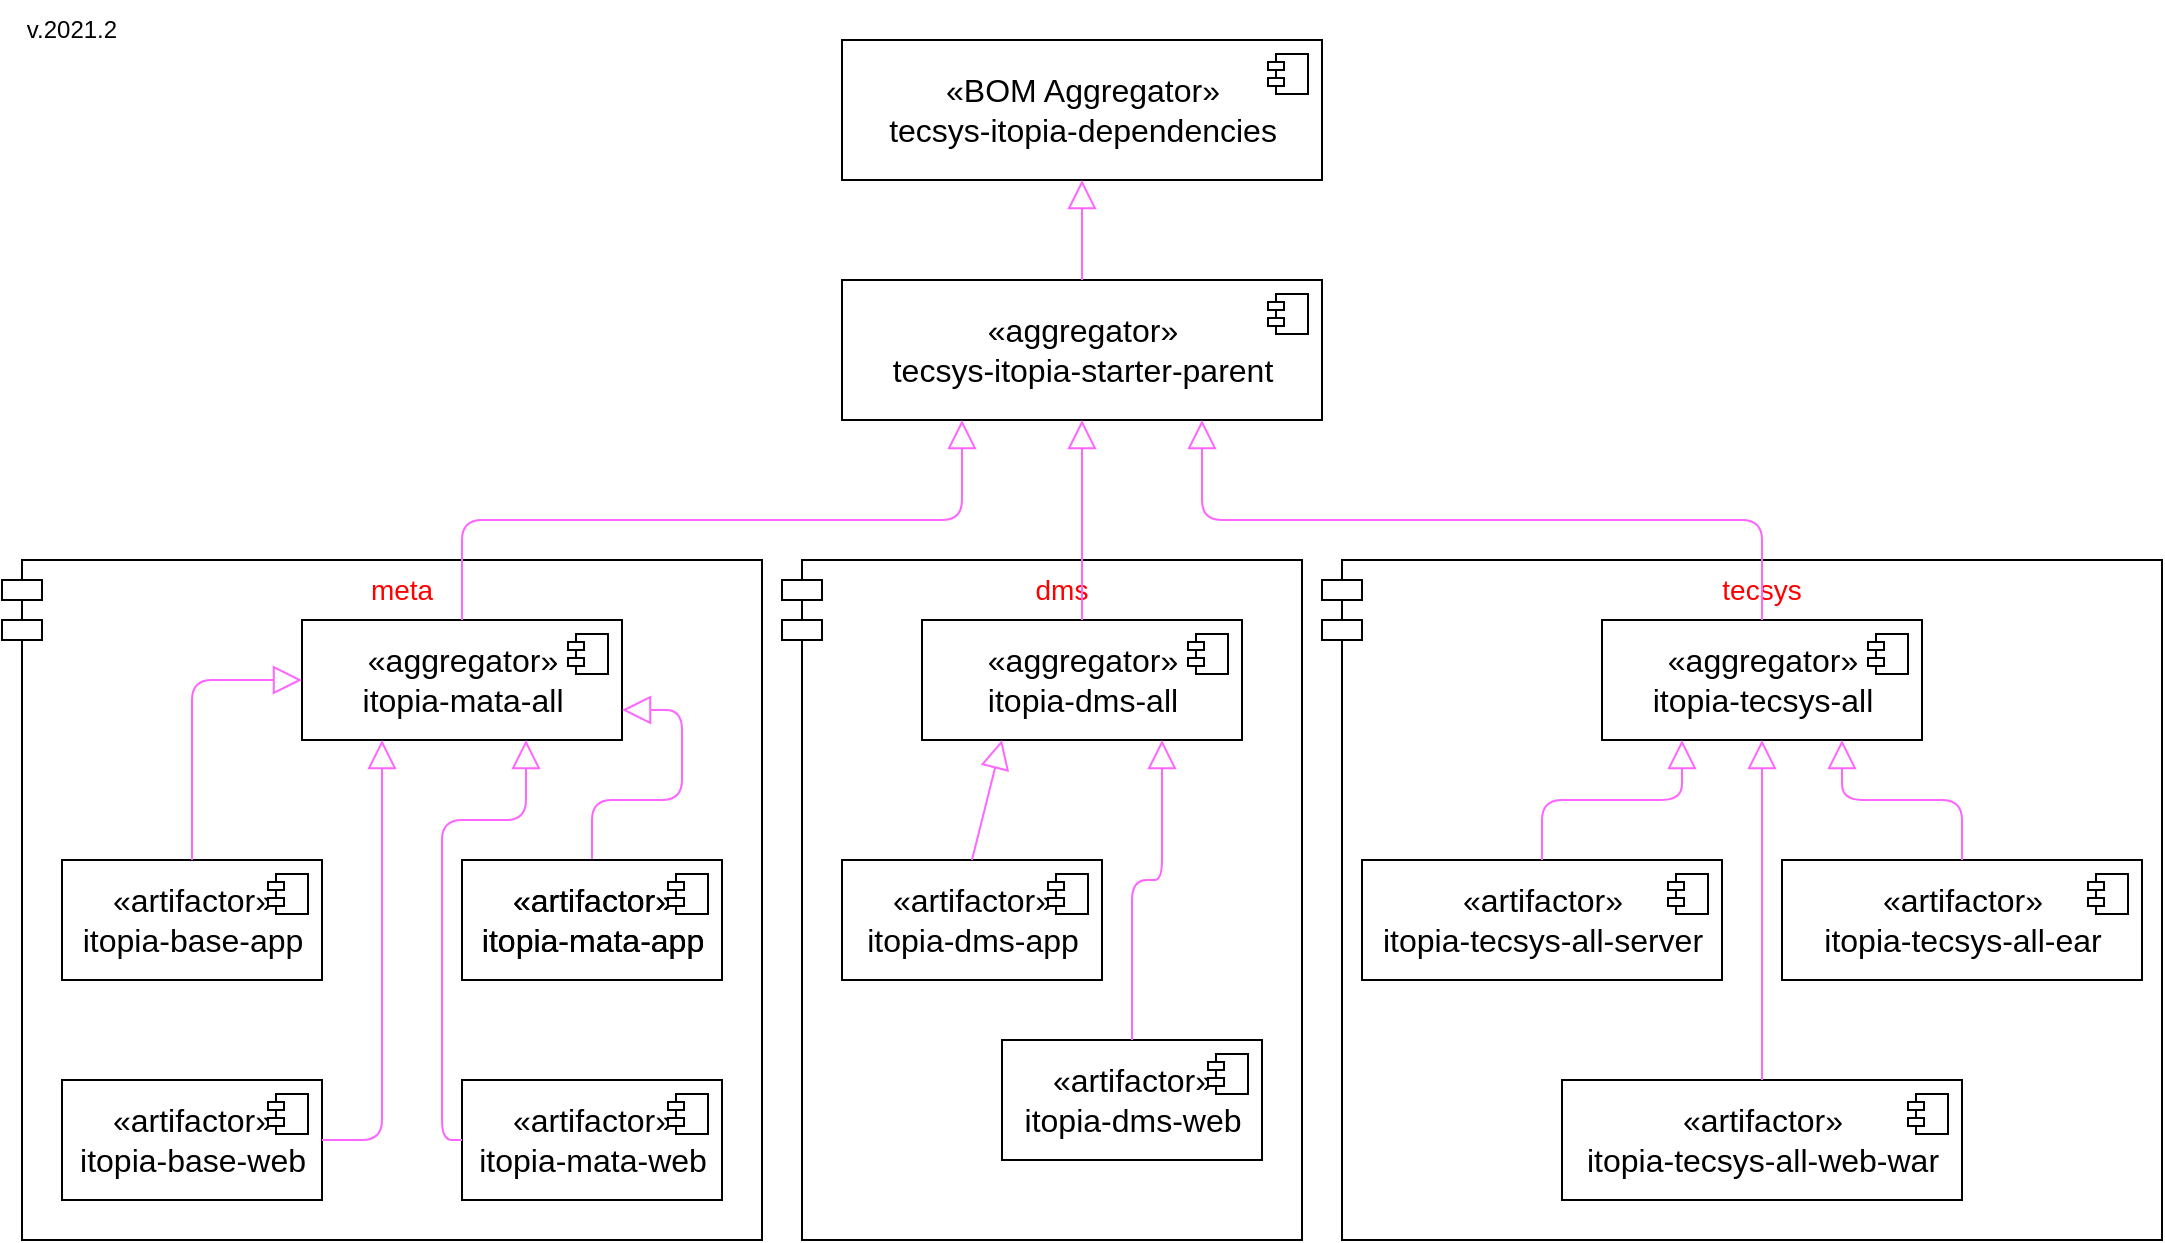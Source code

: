 <mxfile version="14.9.6" type="device"><diagram id="POSiw3sbQpuGDue9NJ8n" name="Page-1"><mxGraphModel dx="1343" dy="823" grid="1" gridSize="10" guides="1" tooltips="1" connect="1" arrows="1" fold="1" page="1" pageScale="1" pageWidth="1100" pageHeight="850" math="0" shadow="0"><root><mxCell id="0"/><mxCell id="1" parent="0"/><mxCell id="XDaR1owSfXNGEUzWIMaf-47" value="tecsys" style="shape=module;align=left;spacingLeft=20;align=center;verticalAlign=top;fontColor=#FF0000;fontSize=14;fillColor=none;" parent="1" vertex="1"><mxGeometry x="670" y="290" width="420" height="340" as="geometry"/></mxCell><mxCell id="XDaR1owSfXNGEUzWIMaf-46" value="dms" style="shape=module;align=left;spacingLeft=20;align=center;verticalAlign=top;fontColor=#FF0000;fontSize=14;fillColor=none;" parent="1" vertex="1"><mxGeometry x="400" y="290" width="260" height="340" as="geometry"/></mxCell><mxCell id="XDaR1owSfXNGEUzWIMaf-45" value="meta" style="shape=module;align=left;spacingLeft=20;align=center;verticalAlign=top;fontColor=#FF0000;fontSize=14;fillColor=none;" parent="1" vertex="1"><mxGeometry x="10" y="290" width="380" height="340" as="geometry"/></mxCell><mxCell id="yIzOo4Fhv0VWqFpPYAjq-1" value="«BOM Aggregator»&lt;br style=&quot;font-size: 16px&quot;&gt;&lt;span style=&quot;font-size: 16px&quot;&gt;tecsys-itopia-dependencies&lt;/span&gt;" style="html=1;dropTarget=0;fontSize=16;fontStyle=0;fillColor=none;" parent="1" vertex="1"><mxGeometry x="430" y="30" width="240" height="70" as="geometry"/></mxCell><mxCell id="yIzOo4Fhv0VWqFpPYAjq-2" value="" style="shape=module;jettyWidth=8;jettyHeight=4;" parent="yIzOo4Fhv0VWqFpPYAjq-1" vertex="1"><mxGeometry x="1" width="20" height="20" relative="1" as="geometry"><mxPoint x="-27" y="7" as="offset"/></mxGeometry></mxCell><mxCell id="XDaR1owSfXNGEUzWIMaf-1" value="«aggregator»&lt;br style=&quot;font-size: 16px&quot;&gt;&lt;span style=&quot;font-size: 16px&quot;&gt;tecsys-itopia-starter-parent&lt;/span&gt;" style="html=1;dropTarget=0;fontSize=16;fontStyle=0;fillColor=none;" parent="1" vertex="1"><mxGeometry x="430" y="150" width="240" height="70" as="geometry"/></mxCell><mxCell id="XDaR1owSfXNGEUzWIMaf-2" value="" style="shape=module;jettyWidth=8;jettyHeight=4;" parent="XDaR1owSfXNGEUzWIMaf-1" vertex="1"><mxGeometry x="1" width="20" height="20" relative="1" as="geometry"><mxPoint x="-27" y="7" as="offset"/></mxGeometry></mxCell><mxCell id="XDaR1owSfXNGEUzWIMaf-4" value="" style="endArrow=block;endFill=0;endSize=12;html=1;strokeColor=#FF66FF;strokeWidth=1;entryX=0.5;entryY=1;entryDx=0;entryDy=0;exitX=0.5;exitY=0;exitDx=0;exitDy=0;" parent="1" source="XDaR1owSfXNGEUzWIMaf-1" target="yIzOo4Fhv0VWqFpPYAjq-1" edge="1"><mxGeometry width="160" relative="1" as="geometry"><mxPoint x="540" y="360" as="sourcePoint"/><mxPoint x="700" y="360" as="targetPoint"/></mxGeometry></mxCell><mxCell id="XDaR1owSfXNGEUzWIMaf-5" value="«aggregator»&lt;br style=&quot;font-size: 16px&quot;&gt;&lt;span style=&quot;font-size: 16px&quot;&gt;itopia-mata-all&lt;/span&gt;" style="html=1;dropTarget=0;fontSize=16;fontStyle=0;fillColor=none;" parent="1" vertex="1"><mxGeometry x="160" y="320" width="160" height="60" as="geometry"/></mxCell><mxCell id="XDaR1owSfXNGEUzWIMaf-6" value="" style="shape=module;jettyWidth=8;jettyHeight=4;" parent="XDaR1owSfXNGEUzWIMaf-5" vertex="1"><mxGeometry x="1" width="20" height="20" relative="1" as="geometry"><mxPoint x="-27" y="7" as="offset"/></mxGeometry></mxCell><mxCell id="XDaR1owSfXNGEUzWIMaf-7" value="«aggregator»&lt;br style=&quot;font-size: 16px&quot;&gt;&lt;span style=&quot;font-size: 16px&quot;&gt;itopia-dms-all&lt;/span&gt;" style="html=1;dropTarget=0;fontSize=16;fontStyle=0;fillColor=none;" parent="1" vertex="1"><mxGeometry x="470" y="320" width="160" height="60" as="geometry"/></mxCell><mxCell id="XDaR1owSfXNGEUzWIMaf-8" value="" style="shape=module;jettyWidth=8;jettyHeight=4;" parent="XDaR1owSfXNGEUzWIMaf-7" vertex="1"><mxGeometry x="1" width="20" height="20" relative="1" as="geometry"><mxPoint x="-27" y="7" as="offset"/></mxGeometry></mxCell><mxCell id="XDaR1owSfXNGEUzWIMaf-9" value="«aggregator»&lt;br style=&quot;font-size: 16px&quot;&gt;&lt;span style=&quot;font-size: 16px&quot;&gt;itopia-tecsys-all&lt;/span&gt;" style="html=1;dropTarget=0;fontSize=16;fontStyle=0;fillColor=none;" parent="1" vertex="1"><mxGeometry x="810" y="320" width="160" height="60" as="geometry"/></mxCell><mxCell id="XDaR1owSfXNGEUzWIMaf-10" value="" style="shape=module;jettyWidth=8;jettyHeight=4;" parent="XDaR1owSfXNGEUzWIMaf-9" vertex="1"><mxGeometry x="1" width="20" height="20" relative="1" as="geometry"><mxPoint x="-27" y="7" as="offset"/></mxGeometry></mxCell><mxCell id="XDaR1owSfXNGEUzWIMaf-11" value="" style="endArrow=block;endFill=0;endSize=12;html=1;strokeColor=#FF66FF;strokeWidth=1;entryX=0.5;entryY=1;entryDx=0;entryDy=0;exitX=0.5;exitY=0;exitDx=0;exitDy=0;" parent="1" source="XDaR1owSfXNGEUzWIMaf-7" target="XDaR1owSfXNGEUzWIMaf-1" edge="1"><mxGeometry width="160" relative="1" as="geometry"><mxPoint x="740" y="310" as="sourcePoint"/><mxPoint x="740" y="240" as="targetPoint"/></mxGeometry></mxCell><mxCell id="XDaR1owSfXNGEUzWIMaf-12" value="" style="endArrow=block;endFill=0;endSize=12;html=1;strokeColor=#FF66FF;strokeWidth=1;entryX=0.25;entryY=1;entryDx=0;entryDy=0;" parent="1" target="XDaR1owSfXNGEUzWIMaf-1" edge="1"><mxGeometry width="160" relative="1" as="geometry"><mxPoint x="240" y="320" as="sourcePoint"/><mxPoint x="250" y="180" as="targetPoint"/><Array as="points"><mxPoint x="240" y="270"/><mxPoint x="490" y="270"/></Array></mxGeometry></mxCell><mxCell id="XDaR1owSfXNGEUzWIMaf-13" value="" style="endArrow=block;endFill=0;endSize=12;html=1;strokeColor=#FF66FF;strokeWidth=1;entryX=0.75;entryY=1;entryDx=0;entryDy=0;exitX=0.5;exitY=0;exitDx=0;exitDy=0;" parent="1" source="XDaR1owSfXNGEUzWIMaf-9" target="XDaR1owSfXNGEUzWIMaf-1" edge="1"><mxGeometry width="160" relative="1" as="geometry"><mxPoint x="869.5" y="270" as="sourcePoint"/><mxPoint x="869.5" y="180" as="targetPoint"/><Array as="points"><mxPoint x="890" y="270"/><mxPoint x="610" y="270"/></Array></mxGeometry></mxCell><mxCell id="XDaR1owSfXNGEUzWIMaf-14" value="«artifactor»&lt;br style=&quot;font-size: 16px&quot;&gt;&lt;span style=&quot;font-size: 16px&quot;&gt;itopia-mata-app&lt;/span&gt;" style="html=1;dropTarget=0;fontSize=16;fontStyle=0;fillColor=none;" parent="1" vertex="1"><mxGeometry x="240" y="440" width="130" height="60" as="geometry"/></mxCell><mxCell id="XDaR1owSfXNGEUzWIMaf-15" value="" style="shape=module;jettyWidth=8;jettyHeight=4;" parent="XDaR1owSfXNGEUzWIMaf-14" vertex="1"><mxGeometry x="1" width="20" height="20" relative="1" as="geometry"><mxPoint x="-27" y="7" as="offset"/></mxGeometry></mxCell><mxCell id="XDaR1owSfXNGEUzWIMaf-16" value="«artifactor»&lt;br style=&quot;font-size: 16px&quot;&gt;&lt;span style=&quot;font-size: 16px&quot;&gt;itopia-base-app&lt;/span&gt;" style="html=1;dropTarget=0;fontSize=16;fontStyle=0;fillColor=none;" parent="1" vertex="1"><mxGeometry x="40" y="440" width="130" height="60" as="geometry"/></mxCell><mxCell id="XDaR1owSfXNGEUzWIMaf-17" value="" style="shape=module;jettyWidth=8;jettyHeight=4;" parent="XDaR1owSfXNGEUzWIMaf-16" vertex="1"><mxGeometry x="1" width="20" height="20" relative="1" as="geometry"><mxPoint x="-27" y="7" as="offset"/></mxGeometry></mxCell><mxCell id="XDaR1owSfXNGEUzWIMaf-18" value="«artifactor»&lt;br style=&quot;font-size: 16px&quot;&gt;&lt;span style=&quot;font-size: 16px&quot;&gt;itopia-mata-web&lt;/span&gt;" style="html=1;dropTarget=0;fontSize=16;fontStyle=0;fillColor=none;" parent="1" vertex="1"><mxGeometry x="240" y="550" width="130" height="60" as="geometry"/></mxCell><mxCell id="XDaR1owSfXNGEUzWIMaf-19" value="" style="shape=module;jettyWidth=8;jettyHeight=4;" parent="XDaR1owSfXNGEUzWIMaf-18" vertex="1"><mxGeometry x="1" width="20" height="20" relative="1" as="geometry"><mxPoint x="-27" y="7" as="offset"/></mxGeometry></mxCell><mxCell id="XDaR1owSfXNGEUzWIMaf-20" value="«artifactor»&lt;br style=&quot;font-size: 16px&quot;&gt;&lt;span style=&quot;font-size: 16px&quot;&gt;itopia-base-web&lt;/span&gt;" style="html=1;dropTarget=0;fontSize=16;fontStyle=0;fillColor=none;" parent="1" vertex="1"><mxGeometry x="40" y="550" width="130" height="60" as="geometry"/></mxCell><mxCell id="XDaR1owSfXNGEUzWIMaf-21" value="" style="shape=module;jettyWidth=8;jettyHeight=4;" parent="XDaR1owSfXNGEUzWIMaf-20" vertex="1"><mxGeometry x="1" width="20" height="20" relative="1" as="geometry"><mxPoint x="-27" y="7" as="offset"/></mxGeometry></mxCell><mxCell id="XDaR1owSfXNGEUzWIMaf-22" value="" style="endArrow=block;endFill=0;endSize=12;html=1;strokeColor=#FF66FF;strokeWidth=1;entryX=0;entryY=0.5;entryDx=0;entryDy=0;exitX=0.5;exitY=0;exitDx=0;exitDy=0;" parent="1" source="XDaR1owSfXNGEUzWIMaf-16" target="XDaR1owSfXNGEUzWIMaf-5" edge="1"><mxGeometry width="160" relative="1" as="geometry"><mxPoint x="200" y="710" as="sourcePoint"/><mxPoint x="200" y="620" as="targetPoint"/><Array as="points"><mxPoint x="105" y="350"/></Array></mxGeometry></mxCell><mxCell id="XDaR1owSfXNGEUzWIMaf-23" value="" style="endArrow=block;endFill=0;endSize=12;html=1;strokeColor=#FF66FF;strokeWidth=1;entryX=0.25;entryY=1;entryDx=0;entryDy=0;exitX=1;exitY=0.5;exitDx=0;exitDy=0;" parent="1" source="XDaR1owSfXNGEUzWIMaf-20" target="XDaR1owSfXNGEUzWIMaf-5" edge="1"><mxGeometry width="160" relative="1" as="geometry"><mxPoint x="210" y="710" as="sourcePoint"/><mxPoint x="210" y="620" as="targetPoint"/><Array as="points"><mxPoint x="200" y="580"/></Array></mxGeometry></mxCell><mxCell id="XDaR1owSfXNGEUzWIMaf-24" value="" style="endArrow=block;endFill=0;endSize=12;html=1;strokeColor=#FF66FF;strokeWidth=1;exitX=0;exitY=0.5;exitDx=0;exitDy=0;entryX=0.7;entryY=1;entryDx=0;entryDy=0;entryPerimeter=0;" parent="1" source="XDaR1owSfXNGEUzWIMaf-18" target="XDaR1owSfXNGEUzWIMaf-5" edge="1"><mxGeometry width="160" relative="1" as="geometry"><mxPoint x="500" y="590" as="sourcePoint"/><mxPoint x="260" y="390" as="targetPoint"/><Array as="points"><mxPoint x="230" y="580"/><mxPoint x="230" y="420"/><mxPoint x="272" y="420"/></Array></mxGeometry></mxCell><mxCell id="XDaR1owSfXNGEUzWIMaf-25" value="" style="endArrow=block;endFill=0;endSize=12;html=1;strokeColor=#FF66FF;strokeWidth=1;exitX=0.5;exitY=0;exitDx=0;exitDy=0;entryX=1;entryY=0.75;entryDx=0;entryDy=0;" parent="1" source="XDaR1owSfXNGEUzWIMaf-14" target="XDaR1owSfXNGEUzWIMaf-5" edge="1"><mxGeometry width="160" relative="1" as="geometry"><mxPoint x="530" y="680" as="sourcePoint"/><mxPoint x="420" y="470" as="targetPoint"/><Array as="points"><mxPoint x="305" y="410"/><mxPoint x="350" y="410"/><mxPoint x="350" y="365"/></Array></mxGeometry></mxCell><mxCell id="XDaR1owSfXNGEUzWIMaf-27" value="«artifactor»&lt;br style=&quot;font-size: 16px&quot;&gt;&lt;span style=&quot;font-size: 16px&quot;&gt;itopia-mata-app&lt;/span&gt;" style="html=1;dropTarget=0;fontSize=16;fontStyle=0;fillColor=none;" parent="1" vertex="1"><mxGeometry x="240" y="440" width="130" height="60" as="geometry"/></mxCell><mxCell id="XDaR1owSfXNGEUzWIMaf-28" value="" style="shape=module;jettyWidth=8;jettyHeight=4;" parent="XDaR1owSfXNGEUzWIMaf-27" vertex="1"><mxGeometry x="1" width="20" height="20" relative="1" as="geometry"><mxPoint x="-27" y="7" as="offset"/></mxGeometry></mxCell><mxCell id="XDaR1owSfXNGEUzWIMaf-29" value="«artifactor»&lt;br style=&quot;font-size: 16px&quot;&gt;&lt;span style=&quot;font-size: 16px&quot;&gt;itopia-dms-web&lt;/span&gt;" style="html=1;dropTarget=0;fontSize=16;fontStyle=0;fillColor=none;" parent="1" vertex="1"><mxGeometry x="510" y="530" width="130" height="60" as="geometry"/></mxCell><mxCell id="XDaR1owSfXNGEUzWIMaf-30" value="" style="shape=module;jettyWidth=8;jettyHeight=4;" parent="XDaR1owSfXNGEUzWIMaf-29" vertex="1"><mxGeometry x="1" width="20" height="20" relative="1" as="geometry"><mxPoint x="-27" y="7" as="offset"/></mxGeometry></mxCell><mxCell id="XDaR1owSfXNGEUzWIMaf-31" value="«artifactor»&lt;br style=&quot;font-size: 16px&quot;&gt;&lt;span style=&quot;font-size: 16px&quot;&gt;itopia-dms-app&lt;/span&gt;" style="html=1;dropTarget=0;fontSize=16;fontStyle=0;fillColor=none;" parent="1" vertex="1"><mxGeometry x="430" y="440" width="130" height="60" as="geometry"/></mxCell><mxCell id="XDaR1owSfXNGEUzWIMaf-32" value="" style="shape=module;jettyWidth=8;jettyHeight=4;" parent="XDaR1owSfXNGEUzWIMaf-31" vertex="1"><mxGeometry x="1" width="20" height="20" relative="1" as="geometry"><mxPoint x="-27" y="7" as="offset"/></mxGeometry></mxCell><mxCell id="XDaR1owSfXNGEUzWIMaf-33" value="" style="endArrow=block;endFill=0;endSize=12;html=1;strokeColor=#FF66FF;strokeWidth=1;entryX=0.25;entryY=1;entryDx=0;entryDy=0;exitX=0.5;exitY=0;exitDx=0;exitDy=0;" parent="1" source="XDaR1owSfXNGEUzWIMaf-31" target="XDaR1owSfXNGEUzWIMaf-7" edge="1"><mxGeometry width="160" relative="1" as="geometry"><mxPoint x="690" y="470" as="sourcePoint"/><mxPoint x="690" y="380" as="targetPoint"/></mxGeometry></mxCell><mxCell id="XDaR1owSfXNGEUzWIMaf-34" value="" style="endArrow=block;endFill=0;endSize=12;html=1;strokeColor=#FF66FF;strokeWidth=1;entryX=0.75;entryY=1;entryDx=0;entryDy=0;exitX=0.5;exitY=0;exitDx=0;exitDy=0;" parent="1" source="XDaR1owSfXNGEUzWIMaf-29" target="XDaR1owSfXNGEUzWIMaf-7" edge="1"><mxGeometry width="160" relative="1" as="geometry"><mxPoint x="750" y="570" as="sourcePoint"/><mxPoint x="750" y="480" as="targetPoint"/><Array as="points"><mxPoint x="575" y="450"/><mxPoint x="590" y="450"/></Array></mxGeometry></mxCell><mxCell id="XDaR1owSfXNGEUzWIMaf-35" value="«artifactor»&lt;br style=&quot;font-size: 16px&quot;&gt;&lt;span style=&quot;font-size: 16px&quot;&gt;itopia-tecsys-all-server&lt;/span&gt;" style="html=1;dropTarget=0;fontSize=16;fontStyle=0;fillColor=none;" parent="1" vertex="1"><mxGeometry x="690" y="440" width="180" height="60" as="geometry"/></mxCell><mxCell id="XDaR1owSfXNGEUzWIMaf-36" value="" style="shape=module;jettyWidth=8;jettyHeight=4;" parent="XDaR1owSfXNGEUzWIMaf-35" vertex="1"><mxGeometry x="1" width="20" height="20" relative="1" as="geometry"><mxPoint x="-27" y="7" as="offset"/></mxGeometry></mxCell><mxCell id="XDaR1owSfXNGEUzWIMaf-37" value="«artifactor»&lt;br style=&quot;font-size: 16px&quot;&gt;&lt;span style=&quot;font-size: 16px&quot;&gt;itopia-tecsys-all-web-war&lt;/span&gt;&lt;span style=&quot;color: rgba(0 , 0 , 0 , 0) ; font-family: monospace ; font-size: 0px&quot;&gt;%3CmxGraphModel%3E%3Croot%3E%3CmxCell%20id%3D%220%22%2F%3E%3CmxCell%20id%3D%221%22%20parent%3D%220%22%2F%3E%3CmxCell%20id%3D%222%22%20value%3D%22%C2%ABartifactor%C2%BB%26lt%3Bbr%20style%3D%26quot%3Bfont-size%3A%2016px%26quot%3B%26gt%3B%26lt%3Bspan%20style%3D%26quot%3Bfont-size%3A%2016px%26quot%3B%26gt%3Bitopia-tecsys-all-server%26lt%3B%2Fspan%26gt%3B%22%20style%3D%22html%3D1%3BdropTarget%3D0%3BfontSize%3D16%3BfontStyle%3D0%3BfillColor%3Dnone%3B%22%20vertex%3D%221%22%20parent%3D%221%22%3E%3CmxGeometry%20x%3D%22690%22%20y%3D%22425%22%20width%3D%22180%22%20height%3D%2260%22%20as%3D%22geometry%22%2F%3E%3C%2FmxCell%3E%3CmxCell%20id%3D%223%22%20value%3D%22%22%20style%3D%22shape%3Dmodule%3BjettyWidth%3D8%3BjettyHeight%3D4%3B%22%20vertex%3D%221%22%20parent%3D%222%22%3E%3CmxGeometry%20x%3D%221%22%20width%3D%2220%22%20height%3D%2220%22%20relative%3D%221%22%20as%3D%22geometry%22%3E%3CmxPoint%20x%3D%22-27%22%20y%3D%227%22%20as%3D%22offset%22%2F%3E%3C%2FmxGeometry%3E%3C%2FmxCell%3E%3C%2Froot%3E%3C%2FmxGraphModel%3E&lt;/span&gt;" style="html=1;dropTarget=0;fontSize=16;fontStyle=0;fillColor=none;" parent="1" vertex="1"><mxGeometry x="790" y="550" width="200" height="60" as="geometry"/></mxCell><mxCell id="XDaR1owSfXNGEUzWIMaf-38" value="" style="shape=module;jettyWidth=8;jettyHeight=4;" parent="XDaR1owSfXNGEUzWIMaf-37" vertex="1"><mxGeometry x="1" width="20" height="20" relative="1" as="geometry"><mxPoint x="-27" y="7" as="offset"/></mxGeometry></mxCell><mxCell id="XDaR1owSfXNGEUzWIMaf-39" value="«artifactor»&lt;br style=&quot;font-size: 16px&quot;&gt;&lt;span style=&quot;font-size: 16px&quot;&gt;itopia-tecsys-all-ear&lt;/span&gt;&lt;span style=&quot;color: rgba(0 , 0 , 0 , 0) ; font-family: monospace ; font-size: 0px&quot;&gt;%3CmxGraphModel%3E%3Croot%3E%3CmxCell%20id%3D%220%22%2F%3E%3CmxCell%20id%3D%221%22%20parent%3D%220%22%2F%3E%3CmxCell%20id%3D%222%22%20value%3D%22%C2%ABartifactor%C2%BB%26lt%3Bbr%20style%3D%26quot%3Bfont-size%3A%2016px%26quot%3B%26gt%3B%26lt%3Bspan%20style%3D%26quot%3Bfont-size%3A%2016px%26quot%3B%26gt%3Bitopia-tecsys-all-server%26lt%3B%2Fspan%26gt%3B%22%20style%3D%22html%3D1%3BdropTarget%3D0%3BfontSize%3D16%3BfontStyle%3D0%3BfillColor%3Dnone%3B%22%20vertex%3D%221%22%20parent%3D%221%22%3E%3CmxGeometry%20x%3D%22690%22%20y%3D%22425%22%20width%3D%22180%22%20height%3D%2260%22%20as%3D%22geometry%22%2F%3E%3C%2FmxCell%3E%3CmxCell%20id%3D%223%22%20value%3D%22%22%20style%3D%22shape%3Dmodule%3BjettyWidth%3D8%3BjettyHeight%3D4%3B%22%20vertex%3D%221%22%20parent%3D%222%22%3E%3CmxGeometry%20x%3D%221%22%20width%3D%2220%22%20height%3D%2220%22%20relative%3D%221%22%20as%3D%22geometry%22%3E%3CmxPoint%20x%3D%22-27%22%20y%3D%227%22%20as%3D%22offset%22%2F%3E%3C%2FmxGeometry%3E%3C%2FmxCell%3E%3C%2Froot%3E%3C%2FmxGraphModel%3E&lt;/span&gt;" style="html=1;dropTarget=0;fontSize=16;fontStyle=0;fillColor=none;" parent="1" vertex="1"><mxGeometry x="900" y="440" width="180" height="60" as="geometry"/></mxCell><mxCell id="XDaR1owSfXNGEUzWIMaf-40" value="" style="shape=module;jettyWidth=8;jettyHeight=4;" parent="XDaR1owSfXNGEUzWIMaf-39" vertex="1"><mxGeometry x="1" width="20" height="20" relative="1" as="geometry"><mxPoint x="-27" y="7" as="offset"/></mxGeometry></mxCell><mxCell id="XDaR1owSfXNGEUzWIMaf-41" value="" style="endArrow=block;endFill=0;endSize=12;html=1;strokeColor=#FF66FF;strokeWidth=1;entryX=0.5;entryY=1;entryDx=0;entryDy=0;exitX=0.5;exitY=0;exitDx=0;exitDy=0;" parent="1" source="XDaR1owSfXNGEUzWIMaf-37" target="XDaR1owSfXNGEUzWIMaf-9" edge="1"><mxGeometry width="160" relative="1" as="geometry"><mxPoint x="940" y="800" as="sourcePoint"/><mxPoint x="940" y="710" as="targetPoint"/></mxGeometry></mxCell><mxCell id="XDaR1owSfXNGEUzWIMaf-43" value="" style="endArrow=block;endFill=0;endSize=12;html=1;strokeColor=#FF66FF;strokeWidth=1;entryX=0.25;entryY=1;entryDx=0;entryDy=0;exitX=0.5;exitY=0;exitDx=0;exitDy=0;" parent="1" source="XDaR1owSfXNGEUzWIMaf-35" target="XDaR1owSfXNGEUzWIMaf-9" edge="1"><mxGeometry width="160" relative="1" as="geometry"><mxPoint x="900" y="560" as="sourcePoint"/><mxPoint x="900" y="390" as="targetPoint"/><Array as="points"><mxPoint x="780" y="410"/><mxPoint x="850" y="410"/></Array></mxGeometry></mxCell><mxCell id="XDaR1owSfXNGEUzWIMaf-44" value="" style="endArrow=block;endFill=0;endSize=12;html=1;strokeColor=#FF66FF;strokeWidth=1;entryX=0.75;entryY=1;entryDx=0;entryDy=0;exitX=0.5;exitY=0;exitDx=0;exitDy=0;" parent="1" source="XDaR1owSfXNGEUzWIMaf-39" target="XDaR1owSfXNGEUzWIMaf-9" edge="1"><mxGeometry width="160" relative="1" as="geometry"><mxPoint x="790" y="435" as="sourcePoint"/><mxPoint x="860" y="390" as="targetPoint"/><Array as="points"><mxPoint x="990" y="410"/><mxPoint x="930" y="410"/></Array></mxGeometry></mxCell><mxCell id="mZNOHjDICmIbMSZrcERM-2" value="v.2021.2" style="text;html=1;strokeColor=none;fillColor=none;align=center;verticalAlign=middle;whiteSpace=wrap;rounded=0;" vertex="1" parent="1"><mxGeometry x="10" y="10" width="70" height="30" as="geometry"/></mxCell></root></mxGraphModel></diagram></mxfile>